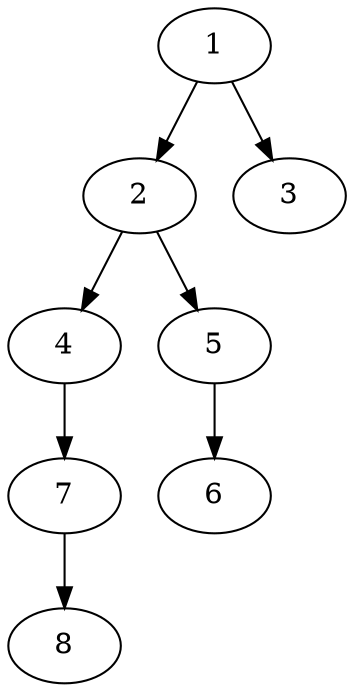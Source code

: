 // DAG automatically generated by daggen at Fri May 24 12:58:02 2024
// daggen-master/daggen -n 8 --fat 0.5 --density 0.5 --regular 0.5 --jump 2 --minalpha 20 --maxalpha 50 --dot -o dags_dot_8/sim_7.dot 
digraph G {
  1 [size="443301899931", alpha="21.51"]
  1 -> 2 [size ="301989888"]
  1 -> 3 [size ="301989888"]
  2 [size="16834968116", alpha="46.32"]
  2 -> 4 [size ="411041792"]
  2 -> 5 [size ="411041792"]
  3 [size="549755813888", alpha="20.17"]
  4 [size="1519102033", alpha="46.82"]
  4 -> 7 [size ="33554432"]
  5 [size="37686285793", alpha="28.65"]
  5 -> 6 [size ="679477248"]
  6 [size="297318137949", alpha="46.07"]
  7 [size="3001891011", alpha="20.03"]
  7 -> 8 [size ="301989888"]
  8 [size="3762582100", alpha="42.29"]
}
